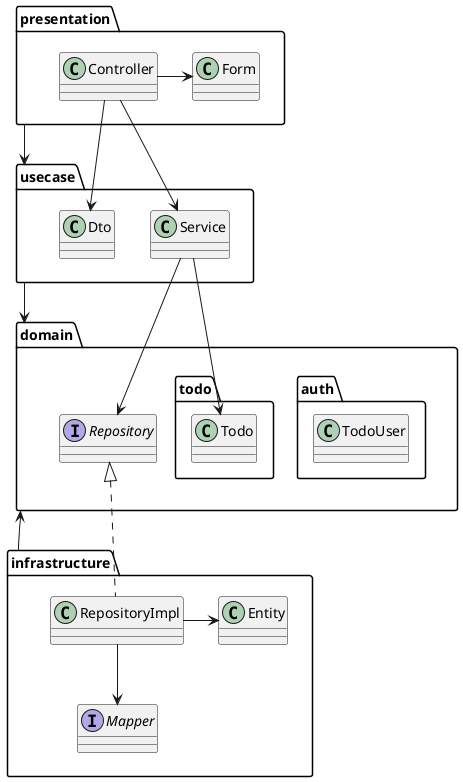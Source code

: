 @startuml
package presentation{
    class Controller
    class Form
}

package usecase{
    class Service
    class Dto
}

package domain {
    package auth {
        class TodoUser
    }
    package todo {
        class Todo
    }
    interface Repository
}

package infrastructure{
    class RepositoryImpl
    interface Mapper
    class Entity
}

presentation --> usecase
usecase --> domain
domain <-- infrastructure

Controller -> Form
Controller --> Service
Controller --> Dto
Service --> Todo
Service --> Repository
Repository <|.. RepositoryImpl
RepositoryImpl --> Mapper
RepositoryImpl -> Entity


@enduml
